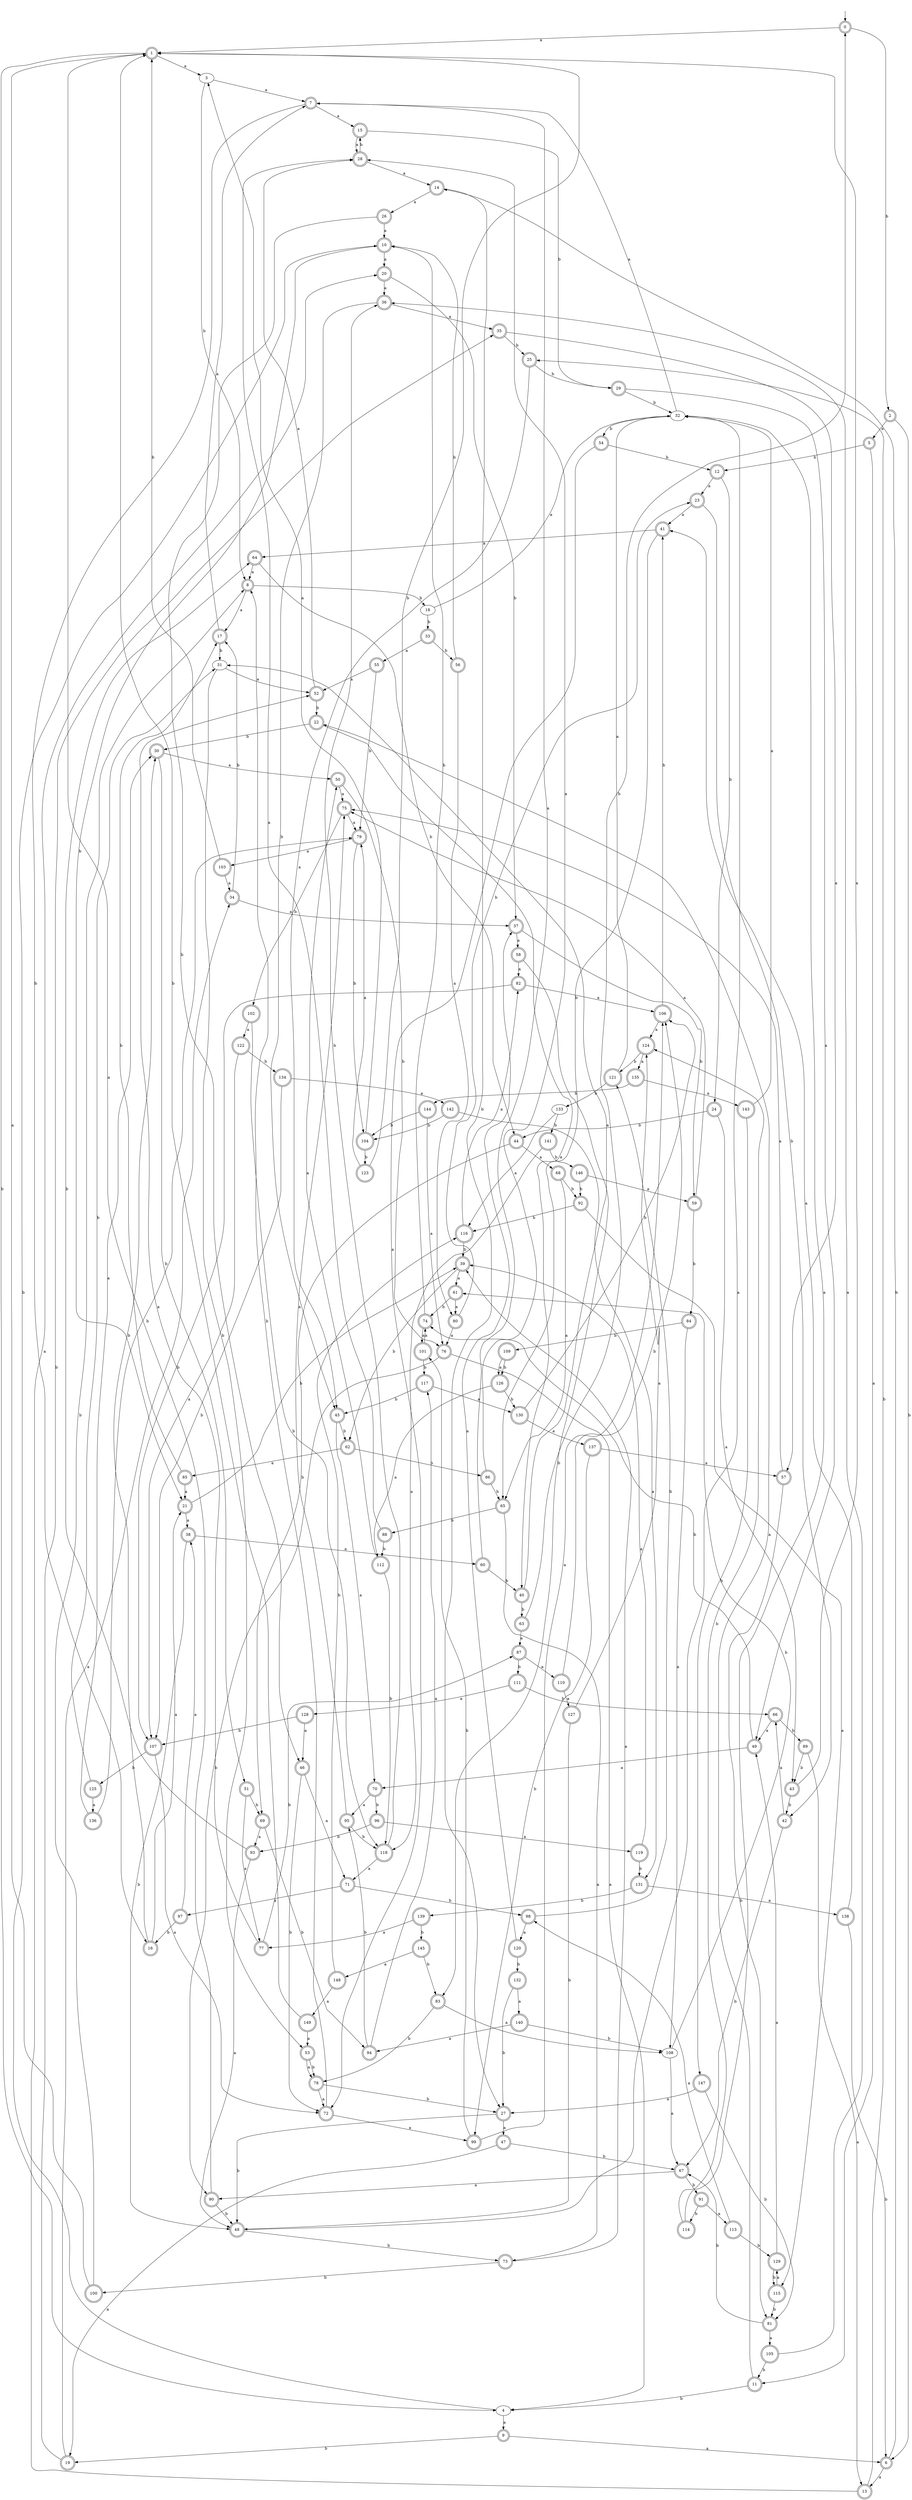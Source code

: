 digraph RandomDFA {
  __start0 [label="", shape=none];
  __start0 -> 0 [label=""];
  0 [shape=circle] [shape=doublecircle]
  0 -> 1 [label="a"]
  0 -> 2 [label="b"]
  1 [shape=doublecircle]
  1 -> 3 [label="a"]
  1 -> 4 [label="b"]
  2 [shape=doublecircle]
  2 -> 5 [label="a"]
  2 -> 6 [label="b"]
  3
  3 -> 7 [label="a"]
  3 -> 8 [label="b"]
  4
  4 -> 9 [label="a"]
  4 -> 10 [label="b"]
  5 [shape=doublecircle]
  5 -> 11 [label="a"]
  5 -> 12 [label="b"]
  6 [shape=doublecircle]
  6 -> 13 [label="a"]
  6 -> 14 [label="b"]
  7 [shape=doublecircle]
  7 -> 15 [label="a"]
  7 -> 16 [label="b"]
  8 [shape=doublecircle]
  8 -> 17 [label="a"]
  8 -> 18 [label="b"]
  9 [shape=doublecircle]
  9 -> 6 [label="a"]
  9 -> 19 [label="b"]
  10 [shape=doublecircle]
  10 -> 20 [label="a"]
  10 -> 21 [label="b"]
  11 [shape=doublecircle]
  11 -> 22 [label="a"]
  11 -> 4 [label="b"]
  12 [shape=doublecircle]
  12 -> 23 [label="a"]
  12 -> 24 [label="b"]
  13 [shape=doublecircle]
  13 -> 20 [label="a"]
  13 -> 25 [label="b"]
  14 [shape=doublecircle]
  14 -> 26 [label="a"]
  14 -> 27 [label="b"]
  15 [shape=doublecircle]
  15 -> 28 [label="a"]
  15 -> 29 [label="b"]
  16 [shape=doublecircle]
  16 -> 21 [label="a"]
  16 -> 30 [label="b"]
  17 [shape=doublecircle]
  17 -> 7 [label="a"]
  17 -> 31 [label="b"]
  18
  18 -> 32 [label="a"]
  18 -> 33 [label="b"]
  19 [shape=doublecircle]
  19 -> 34 [label="a"]
  19 -> 35 [label="b"]
  20 [shape=doublecircle]
  20 -> 36 [label="a"]
  20 -> 37 [label="b"]
  21 [shape=doublecircle]
  21 -> 38 [label="a"]
  21 -> 39 [label="b"]
  22 [shape=doublecircle]
  22 -> 40 [label="a"]
  22 -> 30 [label="b"]
  23 [shape=doublecircle]
  23 -> 41 [label="a"]
  23 -> 42 [label="b"]
  24 [shape=doublecircle]
  24 -> 43 [label="a"]
  24 -> 44 [label="b"]
  25 [shape=doublecircle]
  25 -> 45 [label="a"]
  25 -> 29 [label="b"]
  26 [shape=doublecircle]
  26 -> 10 [label="a"]
  26 -> 46 [label="b"]
  27 [shape=doublecircle]
  27 -> 47 [label="a"]
  27 -> 48 [label="b"]
  28 [shape=doublecircle]
  28 -> 14 [label="a"]
  28 -> 15 [label="b"]
  29 [shape=doublecircle]
  29 -> 49 [label="a"]
  29 -> 32 [label="b"]
  30 [shape=doublecircle]
  30 -> 50 [label="a"]
  30 -> 51 [label="b"]
  31
  31 -> 52 [label="a"]
  31 -> 53 [label="b"]
  32
  32 -> 7 [label="a"]
  32 -> 54 [label="b"]
  33 [shape=doublecircle]
  33 -> 55 [label="a"]
  33 -> 56 [label="b"]
  34 [shape=doublecircle]
  34 -> 37 [label="a"]
  34 -> 17 [label="b"]
  35 [shape=doublecircle]
  35 -> 57 [label="a"]
  35 -> 25 [label="b"]
  36 [shape=doublecircle]
  36 -> 35 [label="a"]
  36 -> 45 [label="b"]
  37 [shape=doublecircle]
  37 -> 58 [label="a"]
  37 -> 59 [label="b"]
  38 [shape=doublecircle]
  38 -> 60 [label="a"]
  38 -> 48 [label="b"]
  39 [shape=doublecircle]
  39 -> 61 [label="a"]
  39 -> 62 [label="b"]
  40 [shape=doublecircle]
  40 -> 31 [label="a"]
  40 -> 63 [label="b"]
  41 [shape=doublecircle]
  41 -> 64 [label="a"]
  41 -> 65 [label="b"]
  42 [shape=doublecircle]
  42 -> 66 [label="a"]
  42 -> 67 [label="b"]
  43 [shape=doublecircle]
  43 -> 1 [label="a"]
  43 -> 42 [label="b"]
  44 [shape=doublecircle]
  44 -> 68 [label="a"]
  44 -> 69 [label="b"]
  45 [shape=doublecircle]
  45 -> 70 [label="a"]
  45 -> 62 [label="b"]
  46 [shape=doublecircle]
  46 -> 71 [label="a"]
  46 -> 72 [label="b"]
  47 [shape=doublecircle]
  47 -> 19 [label="a"]
  47 -> 67 [label="b"]
  48 [shape=doublecircle]
  48 -> 32 [label="a"]
  48 -> 73 [label="b"]
  49 [shape=doublecircle]
  49 -> 70 [label="a"]
  49 -> 74 [label="b"]
  50 [shape=doublecircle]
  50 -> 75 [label="a"]
  50 -> 76 [label="b"]
  51 [shape=doublecircle]
  51 -> 77 [label="a"]
  51 -> 69 [label="b"]
  52 [shape=doublecircle]
  52 -> 28 [label="a"]
  52 -> 22 [label="b"]
  53 [shape=doublecircle]
  53 -> 78 [label="a"]
  53 -> 78 [label="b"]
  54 [shape=doublecircle]
  54 -> 72 [label="a"]
  54 -> 12 [label="b"]
  55 [shape=doublecircle]
  55 -> 52 [label="a"]
  55 -> 79 [label="b"]
  56 [shape=doublecircle]
  56 -> 80 [label="a"]
  56 -> 10 [label="b"]
  57 [shape=doublecircle]
  57 -> 75 [label="a"]
  57 -> 81 [label="b"]
  58 [shape=doublecircle]
  58 -> 82 [label="a"]
  58 -> 83 [label="b"]
  59 [shape=doublecircle]
  59 -> 75 [label="a"]
  59 -> 84 [label="b"]
  60 [shape=doublecircle]
  60 -> 7 [label="a"]
  60 -> 40 [label="b"]
  61 [shape=doublecircle]
  61 -> 80 [label="a"]
  61 -> 74 [label="b"]
  62 [shape=doublecircle]
  62 -> 85 [label="a"]
  62 -> 86 [label="b"]
  63 [shape=doublecircle]
  63 -> 87 [label="a"]
  63 -> 0 [label="b"]
  64 [shape=doublecircle]
  64 -> 8 [label="a"]
  64 -> 44 [label="b"]
  65 [shape=doublecircle]
  65 -> 73 [label="a"]
  65 -> 88 [label="b"]
  66 [shape=doublecircle]
  66 -> 49 [label="a"]
  66 -> 89 [label="b"]
  67 [shape=doublecircle]
  67 -> 90 [label="a"]
  67 -> 91 [label="b"]
  68 [shape=doublecircle]
  68 -> 65 [label="a"]
  68 -> 92 [label="b"]
  69 [shape=doublecircle]
  69 -> 93 [label="a"]
  69 -> 94 [label="b"]
  70 [shape=doublecircle]
  70 -> 95 [label="a"]
  70 -> 96 [label="b"]
  71 [shape=doublecircle]
  71 -> 97 [label="a"]
  71 -> 98 [label="b"]
  72 [shape=doublecircle]
  72 -> 99 [label="a"]
  72 -> 8 [label="b"]
  73 [shape=doublecircle]
  73 -> 39 [label="a"]
  73 -> 100 [label="b"]
  74 [shape=doublecircle]
  74 -> 101 [label="a"]
  74 -> 10 [label="b"]
  75 [shape=doublecircle]
  75 -> 79 [label="a"]
  75 -> 102 [label="b"]
  76 [shape=doublecircle]
  76 -> 4 [label="a"]
  76 -> 90 [label="b"]
  77 [shape=doublecircle]
  77 -> 52 [label="a"]
  77 -> 87 [label="b"]
  78 [shape=doublecircle]
  78 -> 72 [label="a"]
  78 -> 27 [label="b"]
  79 [shape=doublecircle]
  79 -> 103 [label="a"]
  79 -> 104 [label="b"]
  80 [shape=doublecircle]
  80 -> 76 [label="a"]
  80 -> 23 [label="b"]
  81 [shape=doublecircle]
  81 -> 105 [label="a"]
  81 -> 67 [label="b"]
  82 [shape=doublecircle]
  82 -> 106 [label="a"]
  82 -> 107 [label="b"]
  83 [shape=doublecircle]
  83 -> 108 [label="a"]
  83 -> 78 [label="b"]
  84 [shape=doublecircle]
  84 -> 108 [label="a"]
  84 -> 109 [label="b"]
  85 [shape=doublecircle]
  85 -> 21 [label="a"]
  85 -> 17 [label="b"]
  86 [shape=doublecircle]
  86 -> 28 [label="a"]
  86 -> 65 [label="b"]
  87 [shape=doublecircle]
  87 -> 110 [label="a"]
  87 -> 111 [label="b"]
  88 [shape=doublecircle]
  88 -> 28 [label="a"]
  88 -> 112 [label="b"]
  89 [shape=doublecircle]
  89 -> 13 [label="a"]
  89 -> 43 [label="b"]
  90 [shape=doublecircle]
  90 -> 1 [label="a"]
  90 -> 48 [label="b"]
  91 [shape=doublecircle]
  91 -> 113 [label="a"]
  91 -> 114 [label="b"]
  92 [shape=doublecircle]
  92 -> 115 [label="a"]
  92 -> 116 [label="b"]
  93 [shape=doublecircle]
  93 -> 48 [label="a"]
  93 -> 64 [label="b"]
  94 [shape=doublecircle]
  94 -> 117 [label="a"]
  94 -> 95 [label="b"]
  95 [shape=doublecircle]
  95 -> 75 [label="a"]
  95 -> 118 [label="b"]
  96 [shape=doublecircle]
  96 -> 119 [label="a"]
  96 -> 93 [label="b"]
  97 [shape=doublecircle]
  97 -> 38 [label="a"]
  97 -> 16 [label="b"]
  98 [shape=doublecircle]
  98 -> 120 [label="a"]
  98 -> 121 [label="b"]
  99 [shape=doublecircle]
  99 -> 106 [label="a"]
  99 -> 101 [label="b"]
  100 [shape=doublecircle]
  100 -> 1 [label="a"]
  100 -> 8 [label="b"]
  101 [shape=doublecircle]
  101 -> 74 [label="a"]
  101 -> 117 [label="b"]
  102 [shape=doublecircle]
  102 -> 122 [label="a"]
  102 -> 118 [label="b"]
  103 [shape=doublecircle]
  103 -> 34 [label="a"]
  103 -> 1 [label="b"]
  104 [shape=doublecircle]
  104 -> 3 [label="a"]
  104 -> 123 [label="b"]
  105 [shape=doublecircle]
  105 -> 36 [label="a"]
  105 -> 11 [label="b"]
  106 [shape=doublecircle]
  106 -> 124 [label="a"]
  106 -> 41 [label="b"]
  107 [shape=doublecircle]
  107 -> 72 [label="a"]
  107 -> 125 [label="b"]
  108
  108 -> 67 [label="a"]
  108 -> 61 [label="b"]
  109 [shape=doublecircle]
  109 -> 126 [label="a"]
  109 -> 126 [label="b"]
  110 [shape=doublecircle]
  110 -> 127 [label="a"]
  110 -> 106 [label="b"]
  111 [shape=doublecircle]
  111 -> 128 [label="a"]
  111 -> 66 [label="b"]
  112 [shape=doublecircle]
  112 -> 50 [label="a"]
  112 -> 118 [label="b"]
  113 [shape=doublecircle]
  113 -> 98 [label="a"]
  113 -> 129 [label="b"]
  114 [shape=doublecircle]
  114 -> 32 [label="a"]
  114 -> 124 [label="b"]
  115 [shape=doublecircle]
  115 -> 129 [label="a"]
  115 -> 81 [label="b"]
  116 [shape=doublecircle]
  116 -> 82 [label="a"]
  116 -> 39 [label="b"]
  117 [shape=doublecircle]
  117 -> 130 [label="a"]
  117 -> 45 [label="b"]
  118 [shape=doublecircle]
  118 -> 71 [label="a"]
  118 -> 36 [label="b"]
  119 [shape=doublecircle]
  119 -> 39 [label="a"]
  119 -> 131 [label="b"]
  120 [shape=doublecircle]
  120 -> 37 [label="a"]
  120 -> 132 [label="b"]
  121 [shape=doublecircle]
  121 -> 32 [label="a"]
  121 -> 133 [label="b"]
  122 [shape=doublecircle]
  122 -> 107 [label="a"]
  122 -> 134 [label="b"]
  123 [shape=doublecircle]
  123 -> 79 [label="a"]
  123 -> 1 [label="b"]
  124 [shape=doublecircle]
  124 -> 135 [label="a"]
  124 -> 121 [label="b"]
  125 [shape=doublecircle]
  125 -> 136 [label="a"]
  125 -> 31 [label="b"]
  126 [shape=doublecircle]
  126 -> 112 [label="a"]
  126 -> 130 [label="b"]
  127 [shape=doublecircle]
  127 -> 124 [label="a"]
  127 -> 48 [label="b"]
  128 [shape=doublecircle]
  128 -> 46 [label="a"]
  128 -> 107 [label="b"]
  129 [shape=doublecircle]
  129 -> 49 [label="a"]
  129 -> 115 [label="b"]
  130 [shape=doublecircle]
  130 -> 137 [label="a"]
  130 -> 106 [label="b"]
  131 [shape=doublecircle]
  131 -> 138 [label="a"]
  131 -> 139 [label="b"]
  132 [shape=doublecircle]
  132 -> 140 [label="a"]
  132 -> 27 [label="b"]
  133
  133 -> 116 [label="a"]
  133 -> 141 [label="b"]
  134 [shape=doublecircle]
  134 -> 142 [label="a"]
  134 -> 107 [label="b"]
  135 [shape=doublecircle]
  135 -> 143 [label="a"]
  135 -> 144 [label="b"]
  136 [shape=doublecircle]
  136 -> 30 [label="a"]
  136 -> 79 [label="b"]
  137 [shape=doublecircle]
  137 -> 57 [label="a"]
  137 -> 99 [label="b"]
  138 [shape=doublecircle]
  138 -> 41 [label="a"]
  138 -> 6 [label="b"]
  139 [shape=doublecircle]
  139 -> 77 [label="a"]
  139 -> 145 [label="b"]
  140 [shape=doublecircle]
  140 -> 94 [label="a"]
  140 -> 108 [label="b"]
  141 [shape=doublecircle]
  141 -> 118 [label="a"]
  141 -> 146 [label="b"]
  142 [shape=doublecircle]
  142 -> 131 [label="a"]
  142 -> 104 [label="b"]
  143 [shape=doublecircle]
  143 -> 32 [label="a"]
  143 -> 147 [label="b"]
  144 [shape=doublecircle]
  144 -> 76 [label="a"]
  144 -> 104 [label="b"]
  145 [shape=doublecircle]
  145 -> 148 [label="a"]
  145 -> 83 [label="b"]
  146 [shape=doublecircle]
  146 -> 59 [label="a"]
  146 -> 92 [label="b"]
  147 [shape=doublecircle]
  147 -> 27 [label="a"]
  147 -> 81 [label="b"]
  148 [shape=doublecircle]
  148 -> 149 [label="a"]
  148 -> 116 [label="b"]
  149 [shape=doublecircle]
  149 -> 53 [label="a"]
  149 -> 1 [label="b"]
}
